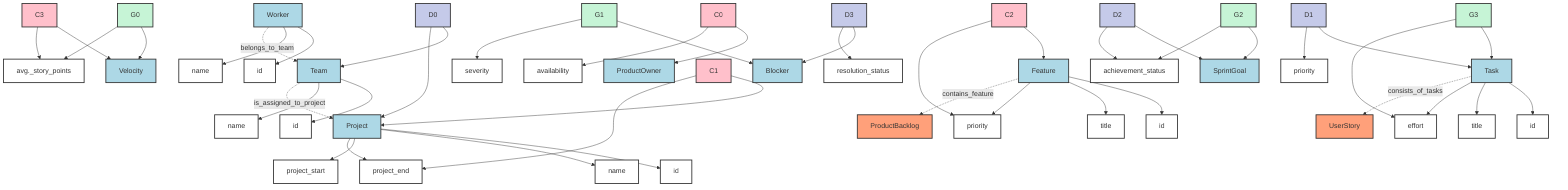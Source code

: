 graph TD
    %% Entities
    classDef entity fill:#ADD8E6,stroke:#333,stroke-width:2px;
    classDef attribute fill:#FFFFFF,stroke:#333,stroke-width:2px;
    classDef relation fill:#FFA07A,stroke:#333,stroke-width:2px;
    classDef goal fill:#C6F4D6,stroke:#333,stroke-width:2px;
    classDef condition fill:#FFC0CB,stroke:#333,stroke-width:2px;
    classDef decisionVariable fill:#C5CAE9,stroke:#333,stroke-width:2px;

    %% Entities
    Project:::entity --> id_Project["id"]:::attribute
    Project --> name_Project["name"]:::attribute
    Project --> project_start_Project["project_start"]:::attribute
    Project --> project_end_Project["project_end"]:::attribute
    Team:::entity --> id_Team["id"]:::attribute
    Team --> name_Team["name"]:::attribute
    Worker:::entity --> id_Worker["id"]:::attribute
    Worker --> name_Worker["name"]:::attribute

    %% Relations
    Team -.->|is_assigned_to_project| Project:::relation
    Worker -.->|belongs_to_team| Team:::relation

    %% Goals
    G0:::goal --> Velocity:::entity
    G0 --> avg._story_points_Velocity["avg._story_points"]:::attribute
    G1:::goal --> Blocker:::entity
    G1 --> severity_Blocker["severity"]:::attribute

    %% Conditions
    C0:::condition --> ProductOwner:::entity
    C0 --> availability_ProductOwner["availability"]:::attribute
    C1:::condition --> Project:::entity
    C1 --> project_end_Project["project_end"]:::attribute

    %% Decision Variables
    D0:::decisionVariable --> Team:::entity
    D0 --> Project:::entity
    D1:::decisionVariable --> Task:::entity
    D1 --> priority_Task["priority"]:::attribute

    %% More Entities and Attributes
    Feature:::entity --> id_Feature["id"]:::attribute
    Feature --> title_Feature["title"]:::attribute
    Feature --> priority_Feature["priority"]:::attribute
    Task:::entity --> id_Task["id"]:::attribute
    Task --> title_Task["title"]:::attribute
    Task --> effort_Task["effort"]:::attribute

    %% More Relations
    Feature -.->|contains_feature| ProductBacklog:::relation
    Task -.->|consists_of_tasks| UserStory:::relation

    %% More Goals
    G2:::goal --> SprintGoal:::entity
    G2 --> achievement_status_SprintGoal["achievement_status"]:::attribute
    G3:::goal --> Task:::entity
    G3 --> effort_Task["effort"]:::attribute

    %% More Conditions
    C2:::condition --> Feature:::entity
    C2 --> priority_Feature["priority"]:::attribute
    C3:::condition --> Velocity:::entity
    C3 --> avg._story_points_Velocity["avg._story_points"]:::attribute

    %% More Decision Variables
    D2:::decisionVariable --> SprintGoal:::entity
    D2 --> achievement_status_SprintGoal["achievement_status"]:::attribute
    D3:::decisionVariable --> Blocker:::entity
    D3 --> resolution_status_Blocker["resolution_status"]:::attribute